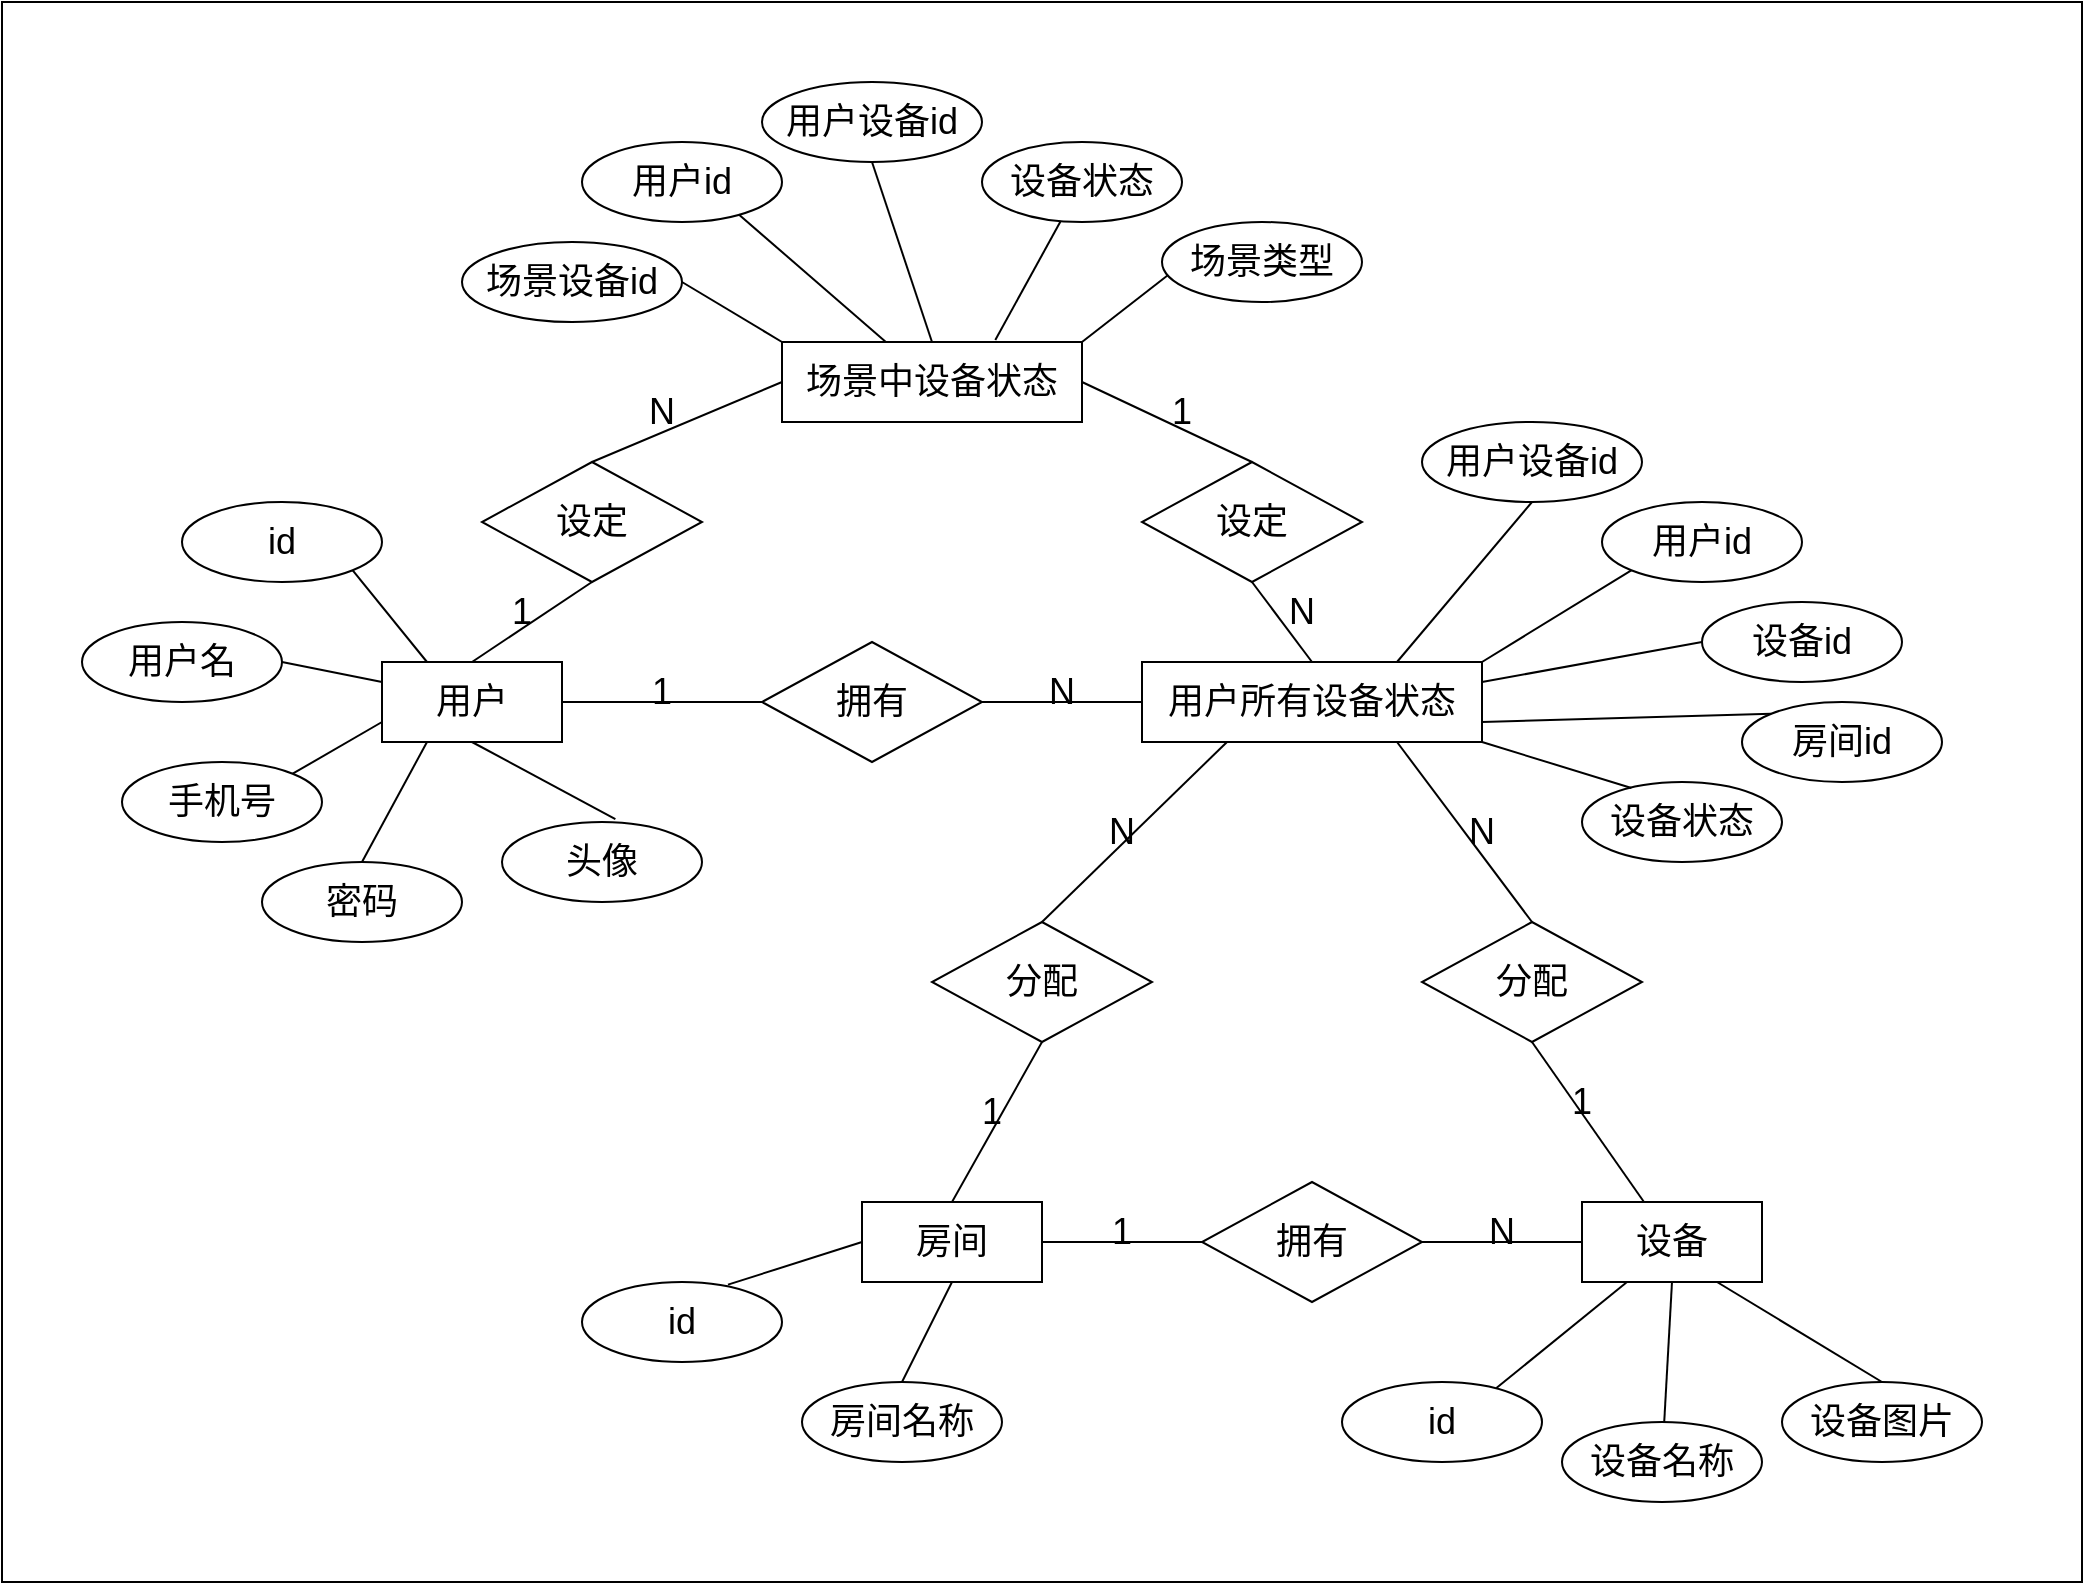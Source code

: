 <mxfile version="24.4.4" type="github">
  <diagram id="R2lEEEUBdFMjLlhIrx00" name="Page-1">
    <mxGraphModel dx="1229" dy="2449" grid="1" gridSize="10" guides="1" tooltips="1" connect="1" arrows="1" fold="1" page="1" pageScale="1" pageWidth="850" pageHeight="1100" math="0" shadow="0" extFonts="Permanent Marker^https://fonts.googleapis.com/css?family=Permanent+Marker">
      <root>
        <mxCell id="0" />
        <mxCell id="1" parent="0" />
        <mxCell id="EIEG8Gj2_d-XNbKttuhR-102" value="" style="rounded=0;whiteSpace=wrap;html=1;" vertex="1" parent="1">
          <mxGeometry y="-120" width="1040" height="790" as="geometry" />
        </mxCell>
        <mxCell id="EIEG8Gj2_d-XNbKttuhR-1" value="&lt;font style=&quot;font-size: 18px;&quot;&gt;用户&lt;/font&gt;" style="rounded=0;whiteSpace=wrap;html=1;" vertex="1" parent="1">
          <mxGeometry x="190" y="210" width="90" height="40" as="geometry" />
        </mxCell>
        <mxCell id="EIEG8Gj2_d-XNbKttuhR-2" value="&lt;font style=&quot;font-size: 18px;&quot;&gt;用户所有设备状态&lt;/font&gt;" style="rounded=0;whiteSpace=wrap;html=1;" vertex="1" parent="1">
          <mxGeometry x="570" y="210" width="170" height="40" as="geometry" />
        </mxCell>
        <mxCell id="EIEG8Gj2_d-XNbKttuhR-3" value="&lt;font style=&quot;font-size: 18px;&quot;&gt;拥有&lt;/font&gt;" style="rhombus;whiteSpace=wrap;html=1;" vertex="1" parent="1">
          <mxGeometry x="380" y="200" width="110" height="60" as="geometry" />
        </mxCell>
        <mxCell id="EIEG8Gj2_d-XNbKttuhR-5" value="&lt;font style=&quot;font-size: 18px;&quot;&gt;设备&lt;/font&gt;" style="rounded=0;whiteSpace=wrap;html=1;" vertex="1" parent="1">
          <mxGeometry x="790" y="480" width="90" height="40" as="geometry" />
        </mxCell>
        <mxCell id="EIEG8Gj2_d-XNbKttuhR-6" value="&lt;font style=&quot;font-size: 18px;&quot;&gt;房间&lt;/font&gt;" style="rounded=0;whiteSpace=wrap;html=1;" vertex="1" parent="1">
          <mxGeometry x="430" y="480" width="90" height="40" as="geometry" />
        </mxCell>
        <mxCell id="EIEG8Gj2_d-XNbKttuhR-7" value="&lt;font style=&quot;font-size: 18px;&quot;&gt;分配&lt;/font&gt;" style="rhombus;whiteSpace=wrap;html=1;" vertex="1" parent="1">
          <mxGeometry x="465" y="340" width="110" height="60" as="geometry" />
        </mxCell>
        <mxCell id="EIEG8Gj2_d-XNbKttuhR-8" value="&lt;font style=&quot;font-size: 18px;&quot;&gt;分配&lt;/font&gt;" style="rhombus;whiteSpace=wrap;html=1;" vertex="1" parent="1">
          <mxGeometry x="710" y="340" width="110" height="60" as="geometry" />
        </mxCell>
        <mxCell id="EIEG8Gj2_d-XNbKttuhR-10" value="&lt;font style=&quot;font-size: 18px;&quot;&gt;拥有&lt;/font&gt;" style="rhombus;whiteSpace=wrap;html=1;" vertex="1" parent="1">
          <mxGeometry x="600" y="470" width="110" height="60" as="geometry" />
        </mxCell>
        <mxCell id="EIEG8Gj2_d-XNbKttuhR-11" value="&lt;font style=&quot;font-size: 18px;&quot;&gt;场景中设备状态&lt;/font&gt;" style="rounded=0;whiteSpace=wrap;html=1;" vertex="1" parent="1">
          <mxGeometry x="390" y="50" width="150" height="40" as="geometry" />
        </mxCell>
        <mxCell id="EIEG8Gj2_d-XNbKttuhR-12" value="&lt;font style=&quot;font-size: 18px;&quot;&gt;设定&lt;/font&gt;" style="rhombus;whiteSpace=wrap;html=1;" vertex="1" parent="1">
          <mxGeometry x="240" y="110" width="110" height="60" as="geometry" />
        </mxCell>
        <mxCell id="EIEG8Gj2_d-XNbKttuhR-17" value="&lt;font style=&quot;font-size: 18px;&quot;&gt;设定&lt;/font&gt;" style="rhombus;whiteSpace=wrap;html=1;" vertex="1" parent="1">
          <mxGeometry x="570" y="110" width="110" height="60" as="geometry" />
        </mxCell>
        <mxCell id="EIEG8Gj2_d-XNbKttuhR-18" value="" style="endArrow=none;html=1;rounded=0;entryX=0.5;entryY=0;entryDx=0;entryDy=0;exitX=0.5;exitY=1;exitDx=0;exitDy=0;" edge="1" parent="1" source="EIEG8Gj2_d-XNbKttuhR-12" target="EIEG8Gj2_d-XNbKttuhR-1">
          <mxGeometry width="50" height="50" relative="1" as="geometry">
            <mxPoint x="440" y="480" as="sourcePoint" />
            <mxPoint x="490" y="430" as="targetPoint" />
          </mxGeometry>
        </mxCell>
        <mxCell id="EIEG8Gj2_d-XNbKttuhR-19" value="" style="endArrow=none;html=1;rounded=0;exitX=0;exitY=0.5;exitDx=0;exitDy=0;entryX=0.5;entryY=0;entryDx=0;entryDy=0;" edge="1" parent="1" source="EIEG8Gj2_d-XNbKttuhR-11" target="EIEG8Gj2_d-XNbKttuhR-12">
          <mxGeometry width="50" height="50" relative="1" as="geometry">
            <mxPoint x="245" y="310" as="sourcePoint" />
            <mxPoint x="230" y="370" as="targetPoint" />
          </mxGeometry>
        </mxCell>
        <mxCell id="EIEG8Gj2_d-XNbKttuhR-21" value="" style="endArrow=none;html=1;rounded=0;entryX=1;entryY=0.5;entryDx=0;entryDy=0;entryPerimeter=0;exitX=0.5;exitY=0;exitDx=0;exitDy=0;" edge="1" parent="1" source="EIEG8Gj2_d-XNbKttuhR-17" target="EIEG8Gj2_d-XNbKttuhR-11">
          <mxGeometry width="50" height="50" relative="1" as="geometry">
            <mxPoint x="255" y="320" as="sourcePoint" />
            <mxPoint x="255" y="270" as="targetPoint" />
          </mxGeometry>
        </mxCell>
        <mxCell id="EIEG8Gj2_d-XNbKttuhR-22" value="" style="endArrow=none;html=1;rounded=0;entryX=0.5;entryY=1;entryDx=0;entryDy=0;exitX=0.5;exitY=0;exitDx=0;exitDy=0;" edge="1" parent="1" source="EIEG8Gj2_d-XNbKttuhR-2" target="EIEG8Gj2_d-XNbKttuhR-17">
          <mxGeometry width="50" height="50" relative="1" as="geometry">
            <mxPoint x="265" y="330" as="sourcePoint" />
            <mxPoint x="265" y="280" as="targetPoint" />
          </mxGeometry>
        </mxCell>
        <mxCell id="EIEG8Gj2_d-XNbKttuhR-23" value="" style="endArrow=none;html=1;rounded=0;entryX=0;entryY=0.5;entryDx=0;entryDy=0;exitX=1;exitY=0.5;exitDx=0;exitDy=0;" edge="1" parent="1" source="EIEG8Gj2_d-XNbKttuhR-1" target="EIEG8Gj2_d-XNbKttuhR-3">
          <mxGeometry width="50" height="50" relative="1" as="geometry">
            <mxPoint x="275" y="340" as="sourcePoint" />
            <mxPoint x="275" y="290" as="targetPoint" />
          </mxGeometry>
        </mxCell>
        <mxCell id="EIEG8Gj2_d-XNbKttuhR-24" value="" style="endArrow=none;html=1;rounded=0;entryX=1;entryY=0.5;entryDx=0;entryDy=0;exitX=0;exitY=0.5;exitDx=0;exitDy=0;" edge="1" parent="1" source="EIEG8Gj2_d-XNbKttuhR-2" target="EIEG8Gj2_d-XNbKttuhR-3">
          <mxGeometry width="50" height="50" relative="1" as="geometry">
            <mxPoint x="285" y="350" as="sourcePoint" />
            <mxPoint x="285" y="300" as="targetPoint" />
          </mxGeometry>
        </mxCell>
        <mxCell id="EIEG8Gj2_d-XNbKttuhR-25" value="" style="endArrow=none;html=1;rounded=0;entryX=0.5;entryY=0;entryDx=0;entryDy=0;exitX=0.25;exitY=1;exitDx=0;exitDy=0;" edge="1" parent="1" source="EIEG8Gj2_d-XNbKttuhR-2" target="EIEG8Gj2_d-XNbKttuhR-7">
          <mxGeometry width="50" height="50" relative="1" as="geometry">
            <mxPoint x="295" y="360" as="sourcePoint" />
            <mxPoint x="295" y="310" as="targetPoint" />
          </mxGeometry>
        </mxCell>
        <mxCell id="EIEG8Gj2_d-XNbKttuhR-26" value="" style="endArrow=none;html=1;rounded=0;entryX=0.75;entryY=1;entryDx=0;entryDy=0;exitX=0.5;exitY=0;exitDx=0;exitDy=0;" edge="1" parent="1" source="EIEG8Gj2_d-XNbKttuhR-8" target="EIEG8Gj2_d-XNbKttuhR-2">
          <mxGeometry width="50" height="50" relative="1" as="geometry">
            <mxPoint x="305" y="370" as="sourcePoint" />
            <mxPoint x="305" y="320" as="targetPoint" />
          </mxGeometry>
        </mxCell>
        <mxCell id="EIEG8Gj2_d-XNbKttuhR-27" value="" style="endArrow=none;html=1;rounded=0;entryX=0.5;entryY=0;entryDx=0;entryDy=0;exitX=0.5;exitY=1;exitDx=0;exitDy=0;" edge="1" parent="1" source="EIEG8Gj2_d-XNbKttuhR-7" target="EIEG8Gj2_d-XNbKttuhR-6">
          <mxGeometry width="50" height="50" relative="1" as="geometry">
            <mxPoint x="315" y="380" as="sourcePoint" />
            <mxPoint x="315" y="330" as="targetPoint" />
          </mxGeometry>
        </mxCell>
        <mxCell id="EIEG8Gj2_d-XNbKttuhR-28" value="" style="endArrow=none;html=1;rounded=0;exitX=0.5;exitY=1;exitDx=0;exitDy=0;" edge="1" parent="1" source="EIEG8Gj2_d-XNbKttuhR-8" target="EIEG8Gj2_d-XNbKttuhR-5">
          <mxGeometry width="50" height="50" relative="1" as="geometry">
            <mxPoint x="325" y="390" as="sourcePoint" />
            <mxPoint x="325" y="340" as="targetPoint" />
          </mxGeometry>
        </mxCell>
        <mxCell id="EIEG8Gj2_d-XNbKttuhR-29" value="" style="endArrow=none;html=1;rounded=0;entryX=0;entryY=0.5;entryDx=0;entryDy=0;exitX=1;exitY=0.5;exitDx=0;exitDy=0;" edge="1" parent="1" source="EIEG8Gj2_d-XNbKttuhR-10" target="EIEG8Gj2_d-XNbKttuhR-5">
          <mxGeometry width="50" height="50" relative="1" as="geometry">
            <mxPoint x="335" y="400" as="sourcePoint" />
            <mxPoint x="335" y="350" as="targetPoint" />
          </mxGeometry>
        </mxCell>
        <mxCell id="EIEG8Gj2_d-XNbKttuhR-30" value="" style="endArrow=none;html=1;rounded=0;entryX=0;entryY=0.5;entryDx=0;entryDy=0;exitX=1;exitY=0.5;exitDx=0;exitDy=0;" edge="1" parent="1" source="EIEG8Gj2_d-XNbKttuhR-6" target="EIEG8Gj2_d-XNbKttuhR-10">
          <mxGeometry width="50" height="50" relative="1" as="geometry">
            <mxPoint x="735" y="690" as="sourcePoint" />
            <mxPoint x="345" y="360" as="targetPoint" />
          </mxGeometry>
        </mxCell>
        <mxCell id="EIEG8Gj2_d-XNbKttuhR-31" value="&lt;font style=&quot;font-size: 18px;&quot;&gt;id&lt;/font&gt;" style="ellipse;whiteSpace=wrap;html=1;" vertex="1" parent="1">
          <mxGeometry x="90" y="130" width="100" height="40" as="geometry" />
        </mxCell>
        <mxCell id="EIEG8Gj2_d-XNbKttuhR-33" value="&lt;font style=&quot;font-size: 18px;&quot;&gt;用户名&lt;/font&gt;" style="ellipse;whiteSpace=wrap;html=1;" vertex="1" parent="1">
          <mxGeometry x="40" y="190" width="100" height="40" as="geometry" />
        </mxCell>
        <mxCell id="EIEG8Gj2_d-XNbKttuhR-34" value="&lt;font style=&quot;font-size: 18px;&quot;&gt;手机号&lt;/font&gt;" style="ellipse;whiteSpace=wrap;html=1;" vertex="1" parent="1">
          <mxGeometry x="60" y="260" width="100" height="40" as="geometry" />
        </mxCell>
        <mxCell id="EIEG8Gj2_d-XNbKttuhR-35" value="&lt;font style=&quot;font-size: 18px;&quot;&gt;密码&lt;/font&gt;&lt;span style=&quot;color: rgba(0, 0, 0, 0); font-family: monospace; font-size: 0px; text-align: start; text-wrap: nowrap;&quot;&gt;%3CmxGraphModel%3E%3Croot%3E%3CmxCell%20id%3D%220%22%2F%3E%3CmxCell%20id%3D%221%22%20parent%3D%220%22%2F%3E%3CmxCell%20id%3D%222%22%20value%3D%22%26lt%3Bfont%20style%3D%26quot%3Bfont-size%3A%2018px%3B%26quot%3B%26gt%3B%E6%89%8B%E6%9C%BA%E5%8F%B7%26lt%3B%2Ffont%26gt%3B%22%20style%3D%22ellipse%3BwhiteSpace%3Dwrap%3Bhtml%3D1%3B%22%20vertex%3D%221%22%20parent%3D%221%22%3E%3CmxGeometry%20x%3D%22375%22%20y%3D%22120%22%20width%3D%22100%22%20height%3D%2240%22%20as%3D%22geometry%22%2F%3E%3C%2FmxCell%3E%3C%2Froot%3E%3C%2FmxGraphModel%3E&lt;/span&gt;" style="ellipse;whiteSpace=wrap;html=1;" vertex="1" parent="1">
          <mxGeometry x="130" y="310" width="100" height="40" as="geometry" />
        </mxCell>
        <mxCell id="EIEG8Gj2_d-XNbKttuhR-36" value="&lt;font style=&quot;font-size: 18px;&quot;&gt;头像&lt;/font&gt;" style="ellipse;whiteSpace=wrap;html=1;" vertex="1" parent="1">
          <mxGeometry x="250" y="290" width="100" height="40" as="geometry" />
        </mxCell>
        <mxCell id="EIEG8Gj2_d-XNbKttuhR-38" value="&lt;font style=&quot;font-size: 18px;&quot;&gt;1&lt;/font&gt;" style="text;html=1;align=center;verticalAlign=middle;whiteSpace=wrap;rounded=0;" vertex="1" parent="1">
          <mxGeometry x="300" y="210" width="60" height="30" as="geometry" />
        </mxCell>
        <mxCell id="EIEG8Gj2_d-XNbKttuhR-39" value="&lt;font style=&quot;font-size: 18px;&quot;&gt;N&lt;/font&gt;" style="text;html=1;align=center;verticalAlign=middle;whiteSpace=wrap;rounded=0;" vertex="1" parent="1">
          <mxGeometry x="500" y="210" width="60" height="30" as="geometry" />
        </mxCell>
        <mxCell id="EIEG8Gj2_d-XNbKttuhR-40" value="&lt;font style=&quot;font-size: 18px;&quot;&gt;N&lt;/font&gt;" style="text;html=1;align=center;verticalAlign=middle;whiteSpace=wrap;rounded=0;" vertex="1" parent="1">
          <mxGeometry x="530" y="280" width="60" height="30" as="geometry" />
        </mxCell>
        <mxCell id="EIEG8Gj2_d-XNbKttuhR-41" value="&lt;font style=&quot;font-size: 18px;&quot;&gt;N&lt;/font&gt;" style="text;html=1;align=center;verticalAlign=middle;whiteSpace=wrap;rounded=0;" vertex="1" parent="1">
          <mxGeometry x="710" y="280" width="60" height="30" as="geometry" />
        </mxCell>
        <mxCell id="EIEG8Gj2_d-XNbKttuhR-43" value="&lt;font style=&quot;font-size: 18px;&quot;&gt;N&lt;/font&gt;" style="text;html=1;align=center;verticalAlign=middle;whiteSpace=wrap;rounded=0;" vertex="1" parent="1">
          <mxGeometry x="720" y="480" width="60" height="30" as="geometry" />
        </mxCell>
        <mxCell id="EIEG8Gj2_d-XNbKttuhR-44" value="&lt;font style=&quot;font-size: 18px;&quot;&gt;N&lt;/font&gt;" style="text;html=1;align=center;verticalAlign=middle;whiteSpace=wrap;rounded=0;" vertex="1" parent="1">
          <mxGeometry x="300" y="70" width="60" height="30" as="geometry" />
        </mxCell>
        <mxCell id="EIEG8Gj2_d-XNbKttuhR-46" value="&lt;font style=&quot;font-size: 18px;&quot;&gt;N&lt;/font&gt;" style="text;html=1;align=center;verticalAlign=middle;whiteSpace=wrap;rounded=0;" vertex="1" parent="1">
          <mxGeometry x="620" y="170" width="60" height="30" as="geometry" />
        </mxCell>
        <mxCell id="EIEG8Gj2_d-XNbKttuhR-50" value="&lt;font style=&quot;font-size: 18px;&quot;&gt;1&lt;/font&gt;" style="text;html=1;align=center;verticalAlign=middle;whiteSpace=wrap;rounded=0;" vertex="1" parent="1">
          <mxGeometry x="230" y="170" width="60" height="30" as="geometry" />
        </mxCell>
        <mxCell id="EIEG8Gj2_d-XNbKttuhR-51" value="&lt;font style=&quot;font-size: 18px;&quot;&gt;1&lt;/font&gt;" style="text;html=1;align=center;verticalAlign=middle;whiteSpace=wrap;rounded=0;" vertex="1" parent="1">
          <mxGeometry x="560" y="70" width="60" height="30" as="geometry" />
        </mxCell>
        <mxCell id="EIEG8Gj2_d-XNbKttuhR-52" value="&lt;font style=&quot;font-size: 18px;&quot;&gt;1&lt;/font&gt;" style="text;html=1;align=center;verticalAlign=middle;whiteSpace=wrap;rounded=0;" vertex="1" parent="1">
          <mxGeometry x="465" y="420" width="60" height="30" as="geometry" />
        </mxCell>
        <mxCell id="EIEG8Gj2_d-XNbKttuhR-53" value="&lt;font style=&quot;font-size: 18px;&quot;&gt;1&lt;/font&gt;" style="text;html=1;align=center;verticalAlign=middle;whiteSpace=wrap;rounded=0;" vertex="1" parent="1">
          <mxGeometry x="530" y="480" width="60" height="30" as="geometry" />
        </mxCell>
        <mxCell id="EIEG8Gj2_d-XNbKttuhR-54" value="&lt;font style=&quot;font-size: 18px;&quot;&gt;1&lt;/font&gt;" style="text;html=1;align=center;verticalAlign=middle;whiteSpace=wrap;rounded=0;" vertex="1" parent="1">
          <mxGeometry x="760" y="415" width="60" height="30" as="geometry" />
        </mxCell>
        <mxCell id="EIEG8Gj2_d-XNbKttuhR-58" value="" style="endArrow=none;html=1;rounded=0;entryX=0.25;entryY=0;entryDx=0;entryDy=0;exitX=1;exitY=1;exitDx=0;exitDy=0;" edge="1" parent="1" source="EIEG8Gj2_d-XNbKttuhR-31" target="EIEG8Gj2_d-XNbKttuhR-1">
          <mxGeometry width="50" height="50" relative="1" as="geometry">
            <mxPoint x="400" y="340" as="sourcePoint" />
            <mxPoint x="450" y="290" as="targetPoint" />
          </mxGeometry>
        </mxCell>
        <mxCell id="EIEG8Gj2_d-XNbKttuhR-62" value="" style="endArrow=none;html=1;rounded=0;entryX=0;entryY=0.25;entryDx=0;entryDy=0;exitX=1;exitY=0.5;exitDx=0;exitDy=0;" edge="1" parent="1" source="EIEG8Gj2_d-XNbKttuhR-33" target="EIEG8Gj2_d-XNbKttuhR-1">
          <mxGeometry width="50" height="50" relative="1" as="geometry">
            <mxPoint x="185" y="174" as="sourcePoint" />
            <mxPoint x="223" y="220" as="targetPoint" />
          </mxGeometry>
        </mxCell>
        <mxCell id="EIEG8Gj2_d-XNbKttuhR-63" value="" style="endArrow=none;html=1;rounded=0;entryX=0;entryY=0.75;entryDx=0;entryDy=0;exitX=1;exitY=0;exitDx=0;exitDy=0;" edge="1" parent="1" source="EIEG8Gj2_d-XNbKttuhR-34" target="EIEG8Gj2_d-XNbKttuhR-1">
          <mxGeometry width="50" height="50" relative="1" as="geometry">
            <mxPoint x="150" y="220" as="sourcePoint" />
            <mxPoint x="200" y="230" as="targetPoint" />
          </mxGeometry>
        </mxCell>
        <mxCell id="EIEG8Gj2_d-XNbKttuhR-64" value="" style="endArrow=none;html=1;rounded=0;entryX=0.25;entryY=1;entryDx=0;entryDy=0;exitX=0.5;exitY=0;exitDx=0;exitDy=0;" edge="1" parent="1" source="EIEG8Gj2_d-XNbKttuhR-35" target="EIEG8Gj2_d-XNbKttuhR-1">
          <mxGeometry width="50" height="50" relative="1" as="geometry">
            <mxPoint x="160" y="230" as="sourcePoint" />
            <mxPoint x="210" y="240" as="targetPoint" />
          </mxGeometry>
        </mxCell>
        <mxCell id="EIEG8Gj2_d-XNbKttuhR-65" value="" style="endArrow=none;html=1;rounded=0;entryX=0.5;entryY=1;entryDx=0;entryDy=0;exitX=0.567;exitY=-0.036;exitDx=0;exitDy=0;exitPerimeter=0;" edge="1" parent="1" source="EIEG8Gj2_d-XNbKttuhR-36" target="EIEG8Gj2_d-XNbKttuhR-1">
          <mxGeometry width="50" height="50" relative="1" as="geometry">
            <mxPoint x="170" y="240" as="sourcePoint" />
            <mxPoint x="220" y="250" as="targetPoint" />
          </mxGeometry>
        </mxCell>
        <mxCell id="EIEG8Gj2_d-XNbKttuhR-69" value="&lt;font style=&quot;font-size: 18px;&quot;&gt;id&lt;/font&gt;" style="ellipse;whiteSpace=wrap;html=1;" vertex="1" parent="1">
          <mxGeometry x="670" y="570" width="100" height="40" as="geometry" />
        </mxCell>
        <mxCell id="EIEG8Gj2_d-XNbKttuhR-70" value="&lt;font style=&quot;font-size: 18px;&quot;&gt;设备名称&lt;/font&gt;" style="ellipse;whiteSpace=wrap;html=1;" vertex="1" parent="1">
          <mxGeometry x="780" y="590" width="100" height="40" as="geometry" />
        </mxCell>
        <mxCell id="EIEG8Gj2_d-XNbKttuhR-71" value="&lt;font style=&quot;font-size: 18px;&quot;&gt;设备图片&lt;/font&gt;" style="ellipse;whiteSpace=wrap;html=1;" vertex="1" parent="1">
          <mxGeometry x="890" y="570" width="100" height="40" as="geometry" />
        </mxCell>
        <mxCell id="EIEG8Gj2_d-XNbKttuhR-72" value="" style="endArrow=none;html=1;rounded=0;entryX=0.25;entryY=1;entryDx=0;entryDy=0;exitX=0.772;exitY=0.075;exitDx=0;exitDy=0;exitPerimeter=0;" edge="1" parent="1" source="EIEG8Gj2_d-XNbKttuhR-69" target="EIEG8Gj2_d-XNbKttuhR-5">
          <mxGeometry width="50" height="50" relative="1" as="geometry">
            <mxPoint x="690" y="540" as="sourcePoint" />
            <mxPoint x="740" y="490" as="targetPoint" />
          </mxGeometry>
        </mxCell>
        <mxCell id="EIEG8Gj2_d-XNbKttuhR-74" value="" style="endArrow=none;html=1;rounded=0;entryX=0.5;entryY=1;entryDx=0;entryDy=0;" edge="1" parent="1" source="EIEG8Gj2_d-XNbKttuhR-70" target="EIEG8Gj2_d-XNbKttuhR-5">
          <mxGeometry width="50" height="50" relative="1" as="geometry">
            <mxPoint x="730" y="580" as="sourcePoint" />
            <mxPoint x="823" y="530" as="targetPoint" />
          </mxGeometry>
        </mxCell>
        <mxCell id="EIEG8Gj2_d-XNbKttuhR-75" value="" style="endArrow=none;html=1;rounded=0;entryX=0.75;entryY=1;entryDx=0;entryDy=0;exitX=0.5;exitY=0;exitDx=0;exitDy=0;" edge="1" parent="1" source="EIEG8Gj2_d-XNbKttuhR-71" target="EIEG8Gj2_d-XNbKttuhR-5">
          <mxGeometry width="50" height="50" relative="1" as="geometry">
            <mxPoint x="940" y="570" as="sourcePoint" />
            <mxPoint x="845" y="530" as="targetPoint" />
          </mxGeometry>
        </mxCell>
        <mxCell id="EIEG8Gj2_d-XNbKttuhR-76" value="&lt;font style=&quot;font-size: 18px;&quot;&gt;id&lt;/font&gt;" style="ellipse;whiteSpace=wrap;html=1;" vertex="1" parent="1">
          <mxGeometry x="290" y="520" width="100" height="40" as="geometry" />
        </mxCell>
        <mxCell id="EIEG8Gj2_d-XNbKttuhR-77" value="&lt;font style=&quot;font-size: 18px;&quot;&gt;房间名称&lt;/font&gt;" style="ellipse;whiteSpace=wrap;html=1;" vertex="1" parent="1">
          <mxGeometry x="400" y="570" width="100" height="40" as="geometry" />
        </mxCell>
        <mxCell id="EIEG8Gj2_d-XNbKttuhR-78" value="" style="endArrow=none;html=1;rounded=0;entryX=0;entryY=0.5;entryDx=0;entryDy=0;exitX=0.73;exitY=0.033;exitDx=0;exitDy=0;exitPerimeter=0;" edge="1" parent="1" source="EIEG8Gj2_d-XNbKttuhR-76" target="EIEG8Gj2_d-XNbKttuhR-6">
          <mxGeometry width="50" height="50" relative="1" as="geometry">
            <mxPoint x="510" y="540" as="sourcePoint" />
            <mxPoint x="560" y="490" as="targetPoint" />
          </mxGeometry>
        </mxCell>
        <mxCell id="EIEG8Gj2_d-XNbKttuhR-79" value="" style="endArrow=none;html=1;rounded=0;entryX=0.5;entryY=1;entryDx=0;entryDy=0;exitX=0.5;exitY=0;exitDx=0;exitDy=0;" edge="1" parent="1" source="EIEG8Gj2_d-XNbKttuhR-77" target="EIEG8Gj2_d-XNbKttuhR-6">
          <mxGeometry width="50" height="50" relative="1" as="geometry">
            <mxPoint x="350" y="530" as="sourcePoint" />
            <mxPoint x="440" y="510" as="targetPoint" />
          </mxGeometry>
        </mxCell>
        <mxCell id="EIEG8Gj2_d-XNbKttuhR-80" value="&lt;font style=&quot;font-size: 18px;&quot;&gt;用户设备id&lt;/font&gt;" style="ellipse;whiteSpace=wrap;html=1;" vertex="1" parent="1">
          <mxGeometry x="710" y="90" width="110" height="40" as="geometry" />
        </mxCell>
        <mxCell id="EIEG8Gj2_d-XNbKttuhR-81" value="&lt;font style=&quot;font-size: 18px;&quot;&gt;用户id&lt;/font&gt;" style="ellipse;whiteSpace=wrap;html=1;" vertex="1" parent="1">
          <mxGeometry x="800" y="130" width="100" height="40" as="geometry" />
        </mxCell>
        <mxCell id="EIEG8Gj2_d-XNbKttuhR-83" value="&lt;font style=&quot;font-size: 18px;&quot;&gt;设备id&lt;/font&gt;" style="ellipse;whiteSpace=wrap;html=1;" vertex="1" parent="1">
          <mxGeometry x="850" y="180" width="100" height="40" as="geometry" />
        </mxCell>
        <mxCell id="EIEG8Gj2_d-XNbKttuhR-84" value="&lt;font style=&quot;font-size: 18px;&quot;&gt;房间id&lt;/font&gt;" style="ellipse;whiteSpace=wrap;html=1;" vertex="1" parent="1">
          <mxGeometry x="870" y="230" width="100" height="40" as="geometry" />
        </mxCell>
        <mxCell id="EIEG8Gj2_d-XNbKttuhR-85" value="&lt;font style=&quot;font-size: 18px;&quot;&gt;设备状态&lt;/font&gt;" style="ellipse;whiteSpace=wrap;html=1;" vertex="1" parent="1">
          <mxGeometry x="790" y="270" width="100" height="40" as="geometry" />
        </mxCell>
        <mxCell id="EIEG8Gj2_d-XNbKttuhR-87" value="" style="endArrow=none;html=1;rounded=0;entryX=0.75;entryY=0;entryDx=0;entryDy=0;exitX=0.5;exitY=1;exitDx=0;exitDy=0;" edge="1" parent="1" source="EIEG8Gj2_d-XNbKttuhR-80" target="EIEG8Gj2_d-XNbKttuhR-2">
          <mxGeometry width="50" height="50" relative="1" as="geometry">
            <mxPoint x="620" y="380" as="sourcePoint" />
            <mxPoint x="670" y="330" as="targetPoint" />
          </mxGeometry>
        </mxCell>
        <mxCell id="EIEG8Gj2_d-XNbKttuhR-88" value="" style="endArrow=none;html=1;rounded=0;entryX=1;entryY=0;entryDx=0;entryDy=0;exitX=0;exitY=1;exitDx=0;exitDy=0;" edge="1" parent="1" source="EIEG8Gj2_d-XNbKttuhR-81" target="EIEG8Gj2_d-XNbKttuhR-2">
          <mxGeometry width="50" height="50" relative="1" as="geometry">
            <mxPoint x="775" y="140" as="sourcePoint" />
            <mxPoint x="708" y="220" as="targetPoint" />
          </mxGeometry>
        </mxCell>
        <mxCell id="EIEG8Gj2_d-XNbKttuhR-89" value="" style="endArrow=none;html=1;rounded=0;entryX=1;entryY=0.25;entryDx=0;entryDy=0;exitX=0;exitY=0.5;exitDx=0;exitDy=0;" edge="1" parent="1" source="EIEG8Gj2_d-XNbKttuhR-83" target="EIEG8Gj2_d-XNbKttuhR-2">
          <mxGeometry width="50" height="50" relative="1" as="geometry">
            <mxPoint x="825" y="174" as="sourcePoint" />
            <mxPoint x="750" y="220" as="targetPoint" />
          </mxGeometry>
        </mxCell>
        <mxCell id="EIEG8Gj2_d-XNbKttuhR-90" value="" style="endArrow=none;html=1;rounded=0;entryX=1;entryY=0.75;entryDx=0;entryDy=0;exitX=0;exitY=0;exitDx=0;exitDy=0;" edge="1" parent="1" source="EIEG8Gj2_d-XNbKttuhR-84" target="EIEG8Gj2_d-XNbKttuhR-2">
          <mxGeometry width="50" height="50" relative="1" as="geometry">
            <mxPoint x="860" y="210" as="sourcePoint" />
            <mxPoint x="750" y="230" as="targetPoint" />
          </mxGeometry>
        </mxCell>
        <mxCell id="EIEG8Gj2_d-XNbKttuhR-91" value="" style="endArrow=none;html=1;rounded=0;entryX=1;entryY=1;entryDx=0;entryDy=0;exitX=0.247;exitY=0.075;exitDx=0;exitDy=0;exitPerimeter=0;" edge="1" parent="1" source="EIEG8Gj2_d-XNbKttuhR-85" target="EIEG8Gj2_d-XNbKttuhR-2">
          <mxGeometry width="50" height="50" relative="1" as="geometry">
            <mxPoint x="895" y="246" as="sourcePoint" />
            <mxPoint x="750" y="250" as="targetPoint" />
          </mxGeometry>
        </mxCell>
        <mxCell id="EIEG8Gj2_d-XNbKttuhR-92" value="&lt;span style=&quot;font-size: 18px;&quot;&gt;场景设备id&lt;/span&gt;" style="ellipse;whiteSpace=wrap;html=1;" vertex="1" parent="1">
          <mxGeometry x="230" width="110" height="40" as="geometry" />
        </mxCell>
        <mxCell id="EIEG8Gj2_d-XNbKttuhR-93" value="&lt;font style=&quot;font-size: 18px;&quot;&gt;用户id&lt;/font&gt;" style="ellipse;whiteSpace=wrap;html=1;" vertex="1" parent="1">
          <mxGeometry x="290" y="-50" width="100" height="40" as="geometry" />
        </mxCell>
        <mxCell id="EIEG8Gj2_d-XNbKttuhR-94" value="&lt;span style=&quot;font-size: 18px;&quot;&gt;用户设备id&lt;/span&gt;" style="ellipse;whiteSpace=wrap;html=1;" vertex="1" parent="1">
          <mxGeometry x="380" y="-80" width="110" height="40" as="geometry" />
        </mxCell>
        <mxCell id="EIEG8Gj2_d-XNbKttuhR-95" value="&lt;font style=&quot;font-size: 18px;&quot;&gt;设备状态&lt;/font&gt;" style="ellipse;whiteSpace=wrap;html=1;" vertex="1" parent="1">
          <mxGeometry x="490" y="-50" width="100" height="40" as="geometry" />
        </mxCell>
        <mxCell id="EIEG8Gj2_d-XNbKttuhR-96" value="&lt;font style=&quot;font-size: 18px;&quot;&gt;场景类型&lt;/font&gt;" style="ellipse;whiteSpace=wrap;html=1;" vertex="1" parent="1">
          <mxGeometry x="580" y="-10" width="100" height="40" as="geometry" />
        </mxCell>
        <mxCell id="EIEG8Gj2_d-XNbKttuhR-97" value="" style="endArrow=none;html=1;rounded=0;entryX=0;entryY=0;entryDx=0;entryDy=0;exitX=1;exitY=0.5;exitDx=0;exitDy=0;" edge="1" parent="1" source="EIEG8Gj2_d-XNbKttuhR-92" target="EIEG8Gj2_d-XNbKttuhR-11">
          <mxGeometry width="50" height="50" relative="1" as="geometry">
            <mxPoint x="480" y="140" as="sourcePoint" />
            <mxPoint x="530" y="90" as="targetPoint" />
          </mxGeometry>
        </mxCell>
        <mxCell id="EIEG8Gj2_d-XNbKttuhR-98" value="" style="endArrow=none;html=1;rounded=0;exitX=0.784;exitY=0.906;exitDx=0;exitDy=0;exitPerimeter=0;" edge="1" parent="1" source="EIEG8Gj2_d-XNbKttuhR-93" target="EIEG8Gj2_d-XNbKttuhR-11">
          <mxGeometry width="50" height="50" relative="1" as="geometry">
            <mxPoint x="350" y="30" as="sourcePoint" />
            <mxPoint x="400" y="60" as="targetPoint" />
          </mxGeometry>
        </mxCell>
        <mxCell id="EIEG8Gj2_d-XNbKttuhR-99" value="" style="endArrow=none;html=1;rounded=0;exitX=0.5;exitY=1;exitDx=0;exitDy=0;entryX=0.5;entryY=0;entryDx=0;entryDy=0;" edge="1" parent="1" source="EIEG8Gj2_d-XNbKttuhR-94" target="EIEG8Gj2_d-XNbKttuhR-11">
          <mxGeometry width="50" height="50" relative="1" as="geometry">
            <mxPoint x="378" y="-4" as="sourcePoint" />
            <mxPoint x="452" y="60" as="targetPoint" />
          </mxGeometry>
        </mxCell>
        <mxCell id="EIEG8Gj2_d-XNbKttuhR-100" value="" style="endArrow=none;html=1;rounded=0;entryX=0.711;entryY=-0.025;entryDx=0;entryDy=0;entryPerimeter=0;" edge="1" parent="1" source="EIEG8Gj2_d-XNbKttuhR-95" target="EIEG8Gj2_d-XNbKttuhR-11">
          <mxGeometry width="50" height="50" relative="1" as="geometry">
            <mxPoint x="445" y="-30" as="sourcePoint" />
            <mxPoint x="475" y="60" as="targetPoint" />
          </mxGeometry>
        </mxCell>
        <mxCell id="EIEG8Gj2_d-XNbKttuhR-101" value="" style="endArrow=none;html=1;rounded=0;entryX=1;entryY=0;entryDx=0;entryDy=0;exitX=0.029;exitY=0.665;exitDx=0;exitDy=0;exitPerimeter=0;" edge="1" parent="1" source="EIEG8Gj2_d-XNbKttuhR-96" target="EIEG8Gj2_d-XNbKttuhR-11">
          <mxGeometry width="50" height="50" relative="1" as="geometry">
            <mxPoint x="539" as="sourcePoint" />
            <mxPoint x="507" y="59" as="targetPoint" />
          </mxGeometry>
        </mxCell>
      </root>
    </mxGraphModel>
  </diagram>
</mxfile>
